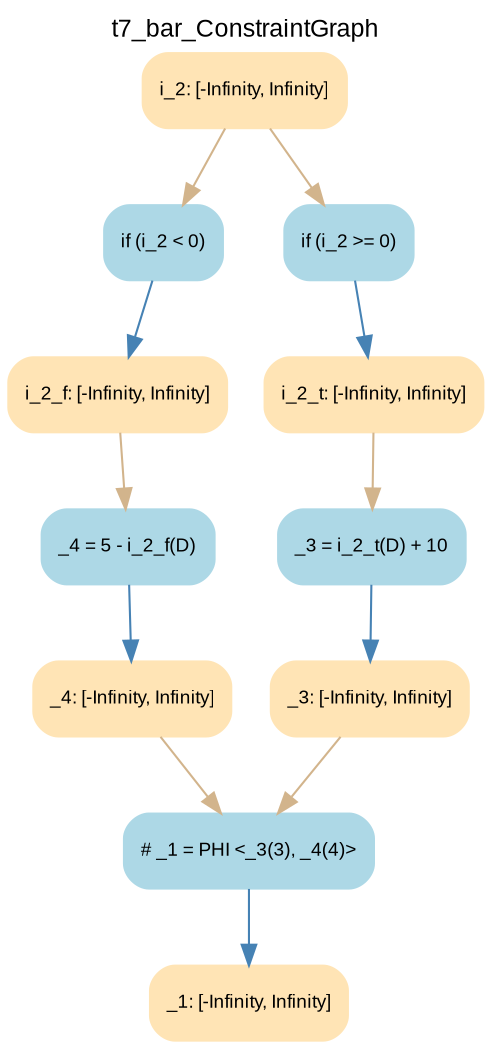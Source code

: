 digraph t7_bar_ConstraintGraph { 
	label=t7_bar_ConstraintGraph
	center=true
	labelloc=top
	fontname=Arial
	fontsize=12
	edge[fontname=Arial, fontsize=10]
	node[fontname=Arial, fontsize=9]

		Node_0 -> Node_1 [color=steelblue]
		Node_2 -> Node_3 [color=steelblue]
		Node_4 -> Node_5 [color=steelblue]
		Node_6 -> Node_7 [color=steelblue]
		Node_8 -> Node_9 [color=steelblue]
		Node_5 -> Node_2 [color=tan]
		Node_9 -> Node_0 [color=tan]
		Node_7 -> Node_4 [color=tan]
		Node_10 -> Node_6 [color=tan]
		Node_10 -> Node_8 [color=tan]
		Node_1 -> Node_2 [color=tan]

	Node_0 [fillcolor=lightblue, color=lightblue, shape=Mrecord, style=filled, label="{ _3 = i_2_t(D) + 10 }"]
	Node_2 [fillcolor=lightblue, color=lightblue, shape=Mrecord, style=filled, label="{ # _1 = PHI \<_3(3), _4(4)\> }"]
	Node_4 [fillcolor=lightblue, color=lightblue, shape=Mrecord, style=filled, label="{ _4 = 5 - i_2_f(D) }"]
	Node_6 [fillcolor=lightblue, color=lightblue, shape=Mrecord, style=filled, label="{ if (i_2 \< 0) }"]
	Node_8 [fillcolor=lightblue, color=lightblue, shape=Mrecord, style=filled, label="{ if (i_2 \>= 0) }"]
	Node_5 [fillcolor=moccasin, color=moccasin, shape=Mrecord, style=filled, label="{ _4: \[-Infinity, Infinity\] }"]
	Node_3 [fillcolor=moccasin, color=moccasin, shape=Mrecord, style=filled, label="{ _1: \[-Infinity, Infinity\] }"]
	Node_9 [fillcolor=moccasin, color=moccasin, shape=Mrecord, style=filled, label="{ i_2_t: \[-Infinity, Infinity\] }"]
	Node_7 [fillcolor=moccasin, color=moccasin, shape=Mrecord, style=filled, label="{ i_2_f: \[-Infinity, Infinity\] }"]
	Node_10 [fillcolor=moccasin, color=moccasin, shape=Mrecord, style=filled, label="{ i_2: \[-Infinity, Infinity\] }"]
	Node_1 [fillcolor=moccasin, color=moccasin, shape=Mrecord, style=filled, label="{ _3: \[-Infinity, Infinity\] }"]
}
